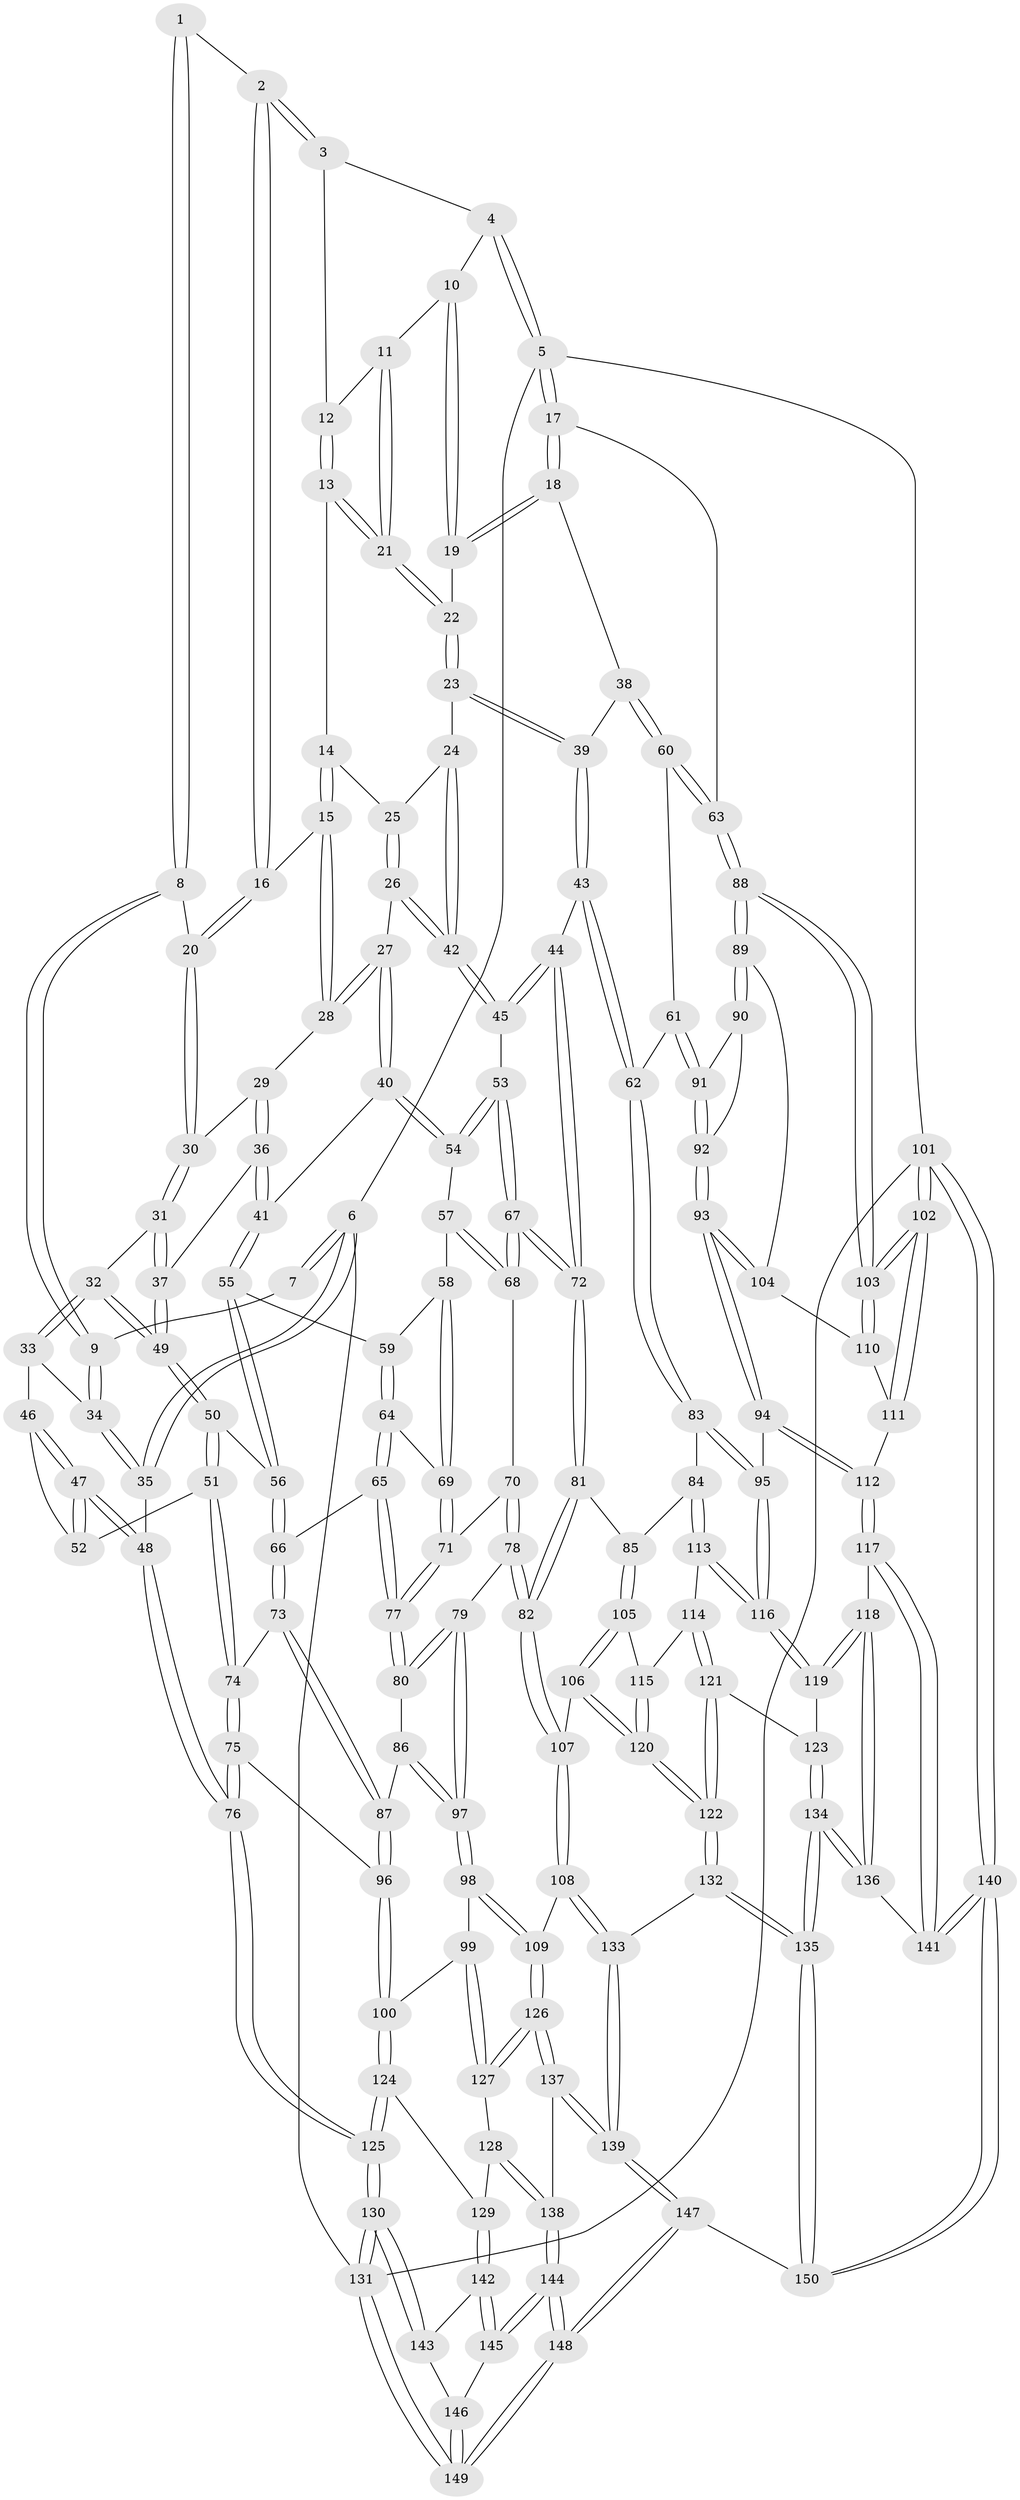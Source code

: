 // Generated by graph-tools (version 1.1) at 2025/17/03/09/25 04:17:18]
// undirected, 150 vertices, 372 edges
graph export_dot {
graph [start="1"]
  node [color=gray90,style=filled];
  1 [pos="+0.3386442760975448+0"];
  2 [pos="+0.3974859466455661+0"];
  3 [pos="+0.5668264976054813+0"];
  4 [pos="+0.8410496969636115+0"];
  5 [pos="+1+0"];
  6 [pos="+0+0"];
  7 [pos="+0.02307040324870835+0"];
  8 [pos="+0.15185349936568424+0.13180653687622848"];
  9 [pos="+0.12577711701426744+0.1313684861181424"];
  10 [pos="+0.7730675030342267+0.05449632924104406"];
  11 [pos="+0.6655536140005109+0.020241416692098807"];
  12 [pos="+0.5889782216779632+0"];
  13 [pos="+0.5594451468263764+0.11758330175489412"];
  14 [pos="+0.544360795718337+0.1342176818102233"];
  15 [pos="+0.399808920548854+0.0974150679934994"];
  16 [pos="+0.37306912670877435+0.012162948808645812"];
  17 [pos="+1+0"];
  18 [pos="+0.9964723318037642+0.10044257290091484"];
  19 [pos="+0.8295967016562915+0.10843272287284139"];
  20 [pos="+0.19427308459622955+0.13540499901578895"];
  21 [pos="+0.6702913473400638+0.12155845833889335"];
  22 [pos="+0.70152211788129+0.18708511476308792"];
  23 [pos="+0.6942162825138805+0.2148415689160797"];
  24 [pos="+0.6712968531414701+0.22435986912268135"];
  25 [pos="+0.5489740712524498+0.15331048002123404"];
  26 [pos="+0.5058374088575778+0.2591504024855968"];
  27 [pos="+0.4115782239636438+0.22222344569162797"];
  28 [pos="+0.3920079326229321+0.1960273811513434"];
  29 [pos="+0.35277935044495884+0.2102146439495516"];
  30 [pos="+0.2501118351294208+0.20519376605649217"];
  31 [pos="+0.2359195504907389+0.25044933627184895"];
  32 [pos="+0.13709775178766298+0.2789114753943299"];
  33 [pos="+0.08358215885330858+0.23088322471632455"];
  34 [pos="+0.06649112042600702+0.1935369738843255"];
  35 [pos="+0+0.17426323408231972"];
  36 [pos="+0.28235067151996773+0.3198190379113269"];
  37 [pos="+0.2615814887806176+0.3097873911284254"];
  38 [pos="+0.8555299692481042+0.306390777854106"];
  39 [pos="+0.7490667199018229+0.2738398279711639"];
  40 [pos="+0.38120093880181277+0.3461706961398592"];
  41 [pos="+0.29642249433513007+0.34271274247496153"];
  42 [pos="+0.5594080210101913+0.31524664413003173"];
  43 [pos="+0.678929295926446+0.43512754429708467"];
  44 [pos="+0.6544987899031803+0.42927027192229"];
  45 [pos="+0.5591529529316437+0.322146880109071"];
  46 [pos="+0.08063014417043418+0.2402906542156503"];
  47 [pos="+0+0.4498383889373374"];
  48 [pos="+0+0.5467706865459744"];
  49 [pos="+0.165427870364577+0.34445254871525166"];
  50 [pos="+0.16010491030063137+0.3852708223903956"];
  51 [pos="+0.14351962063738374+0.4030161034145189"];
  52 [pos="+0.07206995085332292+0.409746984349434"];
  53 [pos="+0.4980566418317293+0.3788244598780832"];
  54 [pos="+0.38655727044615906+0.35411274976901025"];
  55 [pos="+0.2854245414215859+0.3726833475530551"];
  56 [pos="+0.24408165415812352+0.40844285655475765"];
  57 [pos="+0.37884248690511335+0.40173460504795616"];
  58 [pos="+0.3695250522127706+0.41276982830449815"];
  59 [pos="+0.3143625566116175+0.4111591846711402"];
  60 [pos="+0.8771502150791444+0.39052533997781785"];
  61 [pos="+0.8570428998649952+0.4357304659592815"];
  62 [pos="+0.6979451267675287+0.4507129458369539"];
  63 [pos="+1+0.37662744535274134"];
  64 [pos="+0.3094231459482904+0.46084190492825183"];
  65 [pos="+0.2862220665792775+0.4786690857543484"];
  66 [pos="+0.26292296563637707+0.479936035799162"];
  67 [pos="+0.47904460957503414+0.46403523125855034"];
  68 [pos="+0.45625175496421655+0.46665942216016865"];
  69 [pos="+0.3586250791278388+0.4549510273135761"];
  70 [pos="+0.4190847489124071+0.48588670381973303"];
  71 [pos="+0.3791593012819093+0.4818944497943958"];
  72 [pos="+0.5323706102353353+0.5298717414154427"];
  73 [pos="+0.21931499294972084+0.5258122944839394"];
  74 [pos="+0.170088528903026+0.5024688137633118"];
  75 [pos="+0+0.5941241854797834"];
  76 [pos="+0+0.5510355722836418"];
  77 [pos="+0.34280477449185154+0.5303096094863216"];
  78 [pos="+0.3988072914539418+0.5998885234353479"];
  79 [pos="+0.36725507174228345+0.5963336035491369"];
  80 [pos="+0.3459205377823537+0.5573304820650832"];
  81 [pos="+0.5328100818282607+0.5652214811454739"];
  82 [pos="+0.4378500658601109+0.6186436523907693"];
  83 [pos="+0.7006906456945322+0.5268710331591226"];
  84 [pos="+0.6189839987584166+0.6059131430032263"];
  85 [pos="+0.5619363552614489+0.589409097182968"];
  86 [pos="+0.23591053745029897+0.5441971520467733"];
  87 [pos="+0.2196490516084968+0.5271211600577912"];
  88 [pos="+1+0.512769361731057"];
  89 [pos="+1+0.5196828643307985"];
  90 [pos="+1+0.5115160492631552"];
  91 [pos="+0.8691365704059597+0.4750820074190334"];
  92 [pos="+0.8660316284167012+0.564832877757721"];
  93 [pos="+0.8634808448231652+0.5875592422314325"];
  94 [pos="+0.8203503647638273+0.6272865515285424"];
  95 [pos="+0.8078386072204469+0.6328910537315897"];
  96 [pos="+0.13039868590441694+0.6871217058509806"];
  97 [pos="+0.2875904789498513+0.654889859934834"];
  98 [pos="+0.26770512862232476+0.698594842392721"];
  99 [pos="+0.15011970742325598+0.6966950252855253"];
  100 [pos="+0.13604777637070273+0.6937934672664797"];
  101 [pos="+1+1"];
  102 [pos="+1+0.8259340674309494"];
  103 [pos="+1+0.6746766626826104"];
  104 [pos="+0.9009549741915767+0.5994755691290677"];
  105 [pos="+0.5472045473938452+0.6793155666248172"];
  106 [pos="+0.48981258143005163+0.7619760635227453"];
  107 [pos="+0.44623558504527905+0.7470373477117461"];
  108 [pos="+0.363643120139652+0.7837228980770684"];
  109 [pos="+0.33269941361302874+0.7840896641509352"];
  110 [pos="+0.929751126603693+0.622452686806603"];
  111 [pos="+0.9918060674427566+0.7899582770127922"];
  112 [pos="+0.9742315936980392+0.7917212873681975"];
  113 [pos="+0.6518703864802754+0.6553146414258083"];
  114 [pos="+0.634804738232056+0.6996655348191394"];
  115 [pos="+0.618369183437793+0.7057558092920444"];
  116 [pos="+0.7830202096778772+0.665338646639841"];
  117 [pos="+0.8572289498975234+0.8413726057360421"];
  118 [pos="+0.852716976137933+0.841145034909465"];
  119 [pos="+0.7744859610957417+0.767334435284331"];
  120 [pos="+0.5218635157573651+0.7889546812581613"];
  121 [pos="+0.6769697875977787+0.7934553836898257"];
  122 [pos="+0.5591406498067611+0.8481022235524209"];
  123 [pos="+0.6980318496778021+0.7963099502482565"];
  124 [pos="+0.10426912595308646+0.7933447847339616"];
  125 [pos="+0+0.8716297109723449"];
  126 [pos="+0.3111902322908672+0.8161099076607804"];
  127 [pos="+0.2115049227315861+0.8283422529882142"];
  128 [pos="+0.1811584615902025+0.8536706960038684"];
  129 [pos="+0.12444282141861612+0.859661970467152"];
  130 [pos="+0+0.8974739451742139"];
  131 [pos="+0+1"];
  132 [pos="+0.5538492039970782+0.9142474490096527"];
  133 [pos="+0.4201415417739243+0.8928740211708983"];
  134 [pos="+0.7193369658938082+0.9938468915895333"];
  135 [pos="+0.619724072996935+1"];
  136 [pos="+0.7536127767938575+0.966388615536192"];
  137 [pos="+0.2944077889361042+0.9013411489772993"];
  138 [pos="+0.23739795523596793+0.915382365283194"];
  139 [pos="+0.3485563767104043+0.9918883373004695"];
  140 [pos="+1+1"];
  141 [pos="+0.9244464676080872+0.9813920194700465"];
  142 [pos="+0.12272849257204657+0.8640945208707969"];
  143 [pos="+0.06845858901682808+0.8983034327543927"];
  144 [pos="+0.1813961826925698+0.9687133128993721"];
  145 [pos="+0.16623529229903983+0.9576526252139415"];
  146 [pos="+0.08549596706131446+0.9709365623464552"];
  147 [pos="+0.38224644263633456+1"];
  148 [pos="+0.25278615883037525+1"];
  149 [pos="+0+1"];
  150 [pos="+0.6087841630201851+1"];
  1 -- 2;
  1 -- 8;
  1 -- 8;
  2 -- 3;
  2 -- 3;
  2 -- 16;
  2 -- 16;
  3 -- 4;
  3 -- 12;
  4 -- 5;
  4 -- 5;
  4 -- 10;
  5 -- 6;
  5 -- 17;
  5 -- 17;
  5 -- 101;
  6 -- 7;
  6 -- 7;
  6 -- 35;
  6 -- 35;
  6 -- 131;
  7 -- 9;
  8 -- 9;
  8 -- 9;
  8 -- 20;
  9 -- 34;
  9 -- 34;
  10 -- 11;
  10 -- 19;
  10 -- 19;
  11 -- 12;
  11 -- 21;
  11 -- 21;
  12 -- 13;
  12 -- 13;
  13 -- 14;
  13 -- 21;
  13 -- 21;
  14 -- 15;
  14 -- 15;
  14 -- 25;
  15 -- 16;
  15 -- 28;
  15 -- 28;
  16 -- 20;
  16 -- 20;
  17 -- 18;
  17 -- 18;
  17 -- 63;
  18 -- 19;
  18 -- 19;
  18 -- 38;
  19 -- 22;
  20 -- 30;
  20 -- 30;
  21 -- 22;
  21 -- 22;
  22 -- 23;
  22 -- 23;
  23 -- 24;
  23 -- 39;
  23 -- 39;
  24 -- 25;
  24 -- 42;
  24 -- 42;
  25 -- 26;
  25 -- 26;
  26 -- 27;
  26 -- 42;
  26 -- 42;
  27 -- 28;
  27 -- 28;
  27 -- 40;
  27 -- 40;
  28 -- 29;
  29 -- 30;
  29 -- 36;
  29 -- 36;
  30 -- 31;
  30 -- 31;
  31 -- 32;
  31 -- 37;
  31 -- 37;
  32 -- 33;
  32 -- 33;
  32 -- 49;
  32 -- 49;
  33 -- 34;
  33 -- 46;
  34 -- 35;
  34 -- 35;
  35 -- 48;
  36 -- 37;
  36 -- 41;
  36 -- 41;
  37 -- 49;
  37 -- 49;
  38 -- 39;
  38 -- 60;
  38 -- 60;
  39 -- 43;
  39 -- 43;
  40 -- 41;
  40 -- 54;
  40 -- 54;
  41 -- 55;
  41 -- 55;
  42 -- 45;
  42 -- 45;
  43 -- 44;
  43 -- 62;
  43 -- 62;
  44 -- 45;
  44 -- 45;
  44 -- 72;
  44 -- 72;
  45 -- 53;
  46 -- 47;
  46 -- 47;
  46 -- 52;
  47 -- 48;
  47 -- 48;
  47 -- 52;
  47 -- 52;
  48 -- 76;
  48 -- 76;
  49 -- 50;
  49 -- 50;
  50 -- 51;
  50 -- 51;
  50 -- 56;
  51 -- 52;
  51 -- 74;
  51 -- 74;
  53 -- 54;
  53 -- 54;
  53 -- 67;
  53 -- 67;
  54 -- 57;
  55 -- 56;
  55 -- 56;
  55 -- 59;
  56 -- 66;
  56 -- 66;
  57 -- 58;
  57 -- 68;
  57 -- 68;
  58 -- 59;
  58 -- 69;
  58 -- 69;
  59 -- 64;
  59 -- 64;
  60 -- 61;
  60 -- 63;
  60 -- 63;
  61 -- 62;
  61 -- 91;
  61 -- 91;
  62 -- 83;
  62 -- 83;
  63 -- 88;
  63 -- 88;
  64 -- 65;
  64 -- 65;
  64 -- 69;
  65 -- 66;
  65 -- 77;
  65 -- 77;
  66 -- 73;
  66 -- 73;
  67 -- 68;
  67 -- 68;
  67 -- 72;
  67 -- 72;
  68 -- 70;
  69 -- 71;
  69 -- 71;
  70 -- 71;
  70 -- 78;
  70 -- 78;
  71 -- 77;
  71 -- 77;
  72 -- 81;
  72 -- 81;
  73 -- 74;
  73 -- 87;
  73 -- 87;
  74 -- 75;
  74 -- 75;
  75 -- 76;
  75 -- 76;
  75 -- 96;
  76 -- 125;
  76 -- 125;
  77 -- 80;
  77 -- 80;
  78 -- 79;
  78 -- 82;
  78 -- 82;
  79 -- 80;
  79 -- 80;
  79 -- 97;
  79 -- 97;
  80 -- 86;
  81 -- 82;
  81 -- 82;
  81 -- 85;
  82 -- 107;
  82 -- 107;
  83 -- 84;
  83 -- 95;
  83 -- 95;
  84 -- 85;
  84 -- 113;
  84 -- 113;
  85 -- 105;
  85 -- 105;
  86 -- 87;
  86 -- 97;
  86 -- 97;
  87 -- 96;
  87 -- 96;
  88 -- 89;
  88 -- 89;
  88 -- 103;
  88 -- 103;
  89 -- 90;
  89 -- 90;
  89 -- 104;
  90 -- 91;
  90 -- 92;
  91 -- 92;
  91 -- 92;
  92 -- 93;
  92 -- 93;
  93 -- 94;
  93 -- 94;
  93 -- 104;
  93 -- 104;
  94 -- 95;
  94 -- 112;
  94 -- 112;
  95 -- 116;
  95 -- 116;
  96 -- 100;
  96 -- 100;
  97 -- 98;
  97 -- 98;
  98 -- 99;
  98 -- 109;
  98 -- 109;
  99 -- 100;
  99 -- 127;
  99 -- 127;
  100 -- 124;
  100 -- 124;
  101 -- 102;
  101 -- 102;
  101 -- 140;
  101 -- 140;
  101 -- 131;
  102 -- 103;
  102 -- 103;
  102 -- 111;
  102 -- 111;
  103 -- 110;
  103 -- 110;
  104 -- 110;
  105 -- 106;
  105 -- 106;
  105 -- 115;
  106 -- 107;
  106 -- 120;
  106 -- 120;
  107 -- 108;
  107 -- 108;
  108 -- 109;
  108 -- 133;
  108 -- 133;
  109 -- 126;
  109 -- 126;
  110 -- 111;
  111 -- 112;
  112 -- 117;
  112 -- 117;
  113 -- 114;
  113 -- 116;
  113 -- 116;
  114 -- 115;
  114 -- 121;
  114 -- 121;
  115 -- 120;
  115 -- 120;
  116 -- 119;
  116 -- 119;
  117 -- 118;
  117 -- 141;
  117 -- 141;
  118 -- 119;
  118 -- 119;
  118 -- 136;
  118 -- 136;
  119 -- 123;
  120 -- 122;
  120 -- 122;
  121 -- 122;
  121 -- 122;
  121 -- 123;
  122 -- 132;
  122 -- 132;
  123 -- 134;
  123 -- 134;
  124 -- 125;
  124 -- 125;
  124 -- 129;
  125 -- 130;
  125 -- 130;
  126 -- 127;
  126 -- 127;
  126 -- 137;
  126 -- 137;
  127 -- 128;
  128 -- 129;
  128 -- 138;
  128 -- 138;
  129 -- 142;
  129 -- 142;
  130 -- 131;
  130 -- 131;
  130 -- 143;
  130 -- 143;
  131 -- 149;
  131 -- 149;
  132 -- 133;
  132 -- 135;
  132 -- 135;
  133 -- 139;
  133 -- 139;
  134 -- 135;
  134 -- 135;
  134 -- 136;
  134 -- 136;
  135 -- 150;
  135 -- 150;
  136 -- 141;
  137 -- 138;
  137 -- 139;
  137 -- 139;
  138 -- 144;
  138 -- 144;
  139 -- 147;
  139 -- 147;
  140 -- 141;
  140 -- 141;
  140 -- 150;
  140 -- 150;
  142 -- 143;
  142 -- 145;
  142 -- 145;
  143 -- 146;
  144 -- 145;
  144 -- 145;
  144 -- 148;
  144 -- 148;
  145 -- 146;
  146 -- 149;
  146 -- 149;
  147 -- 148;
  147 -- 148;
  147 -- 150;
  148 -- 149;
  148 -- 149;
}
